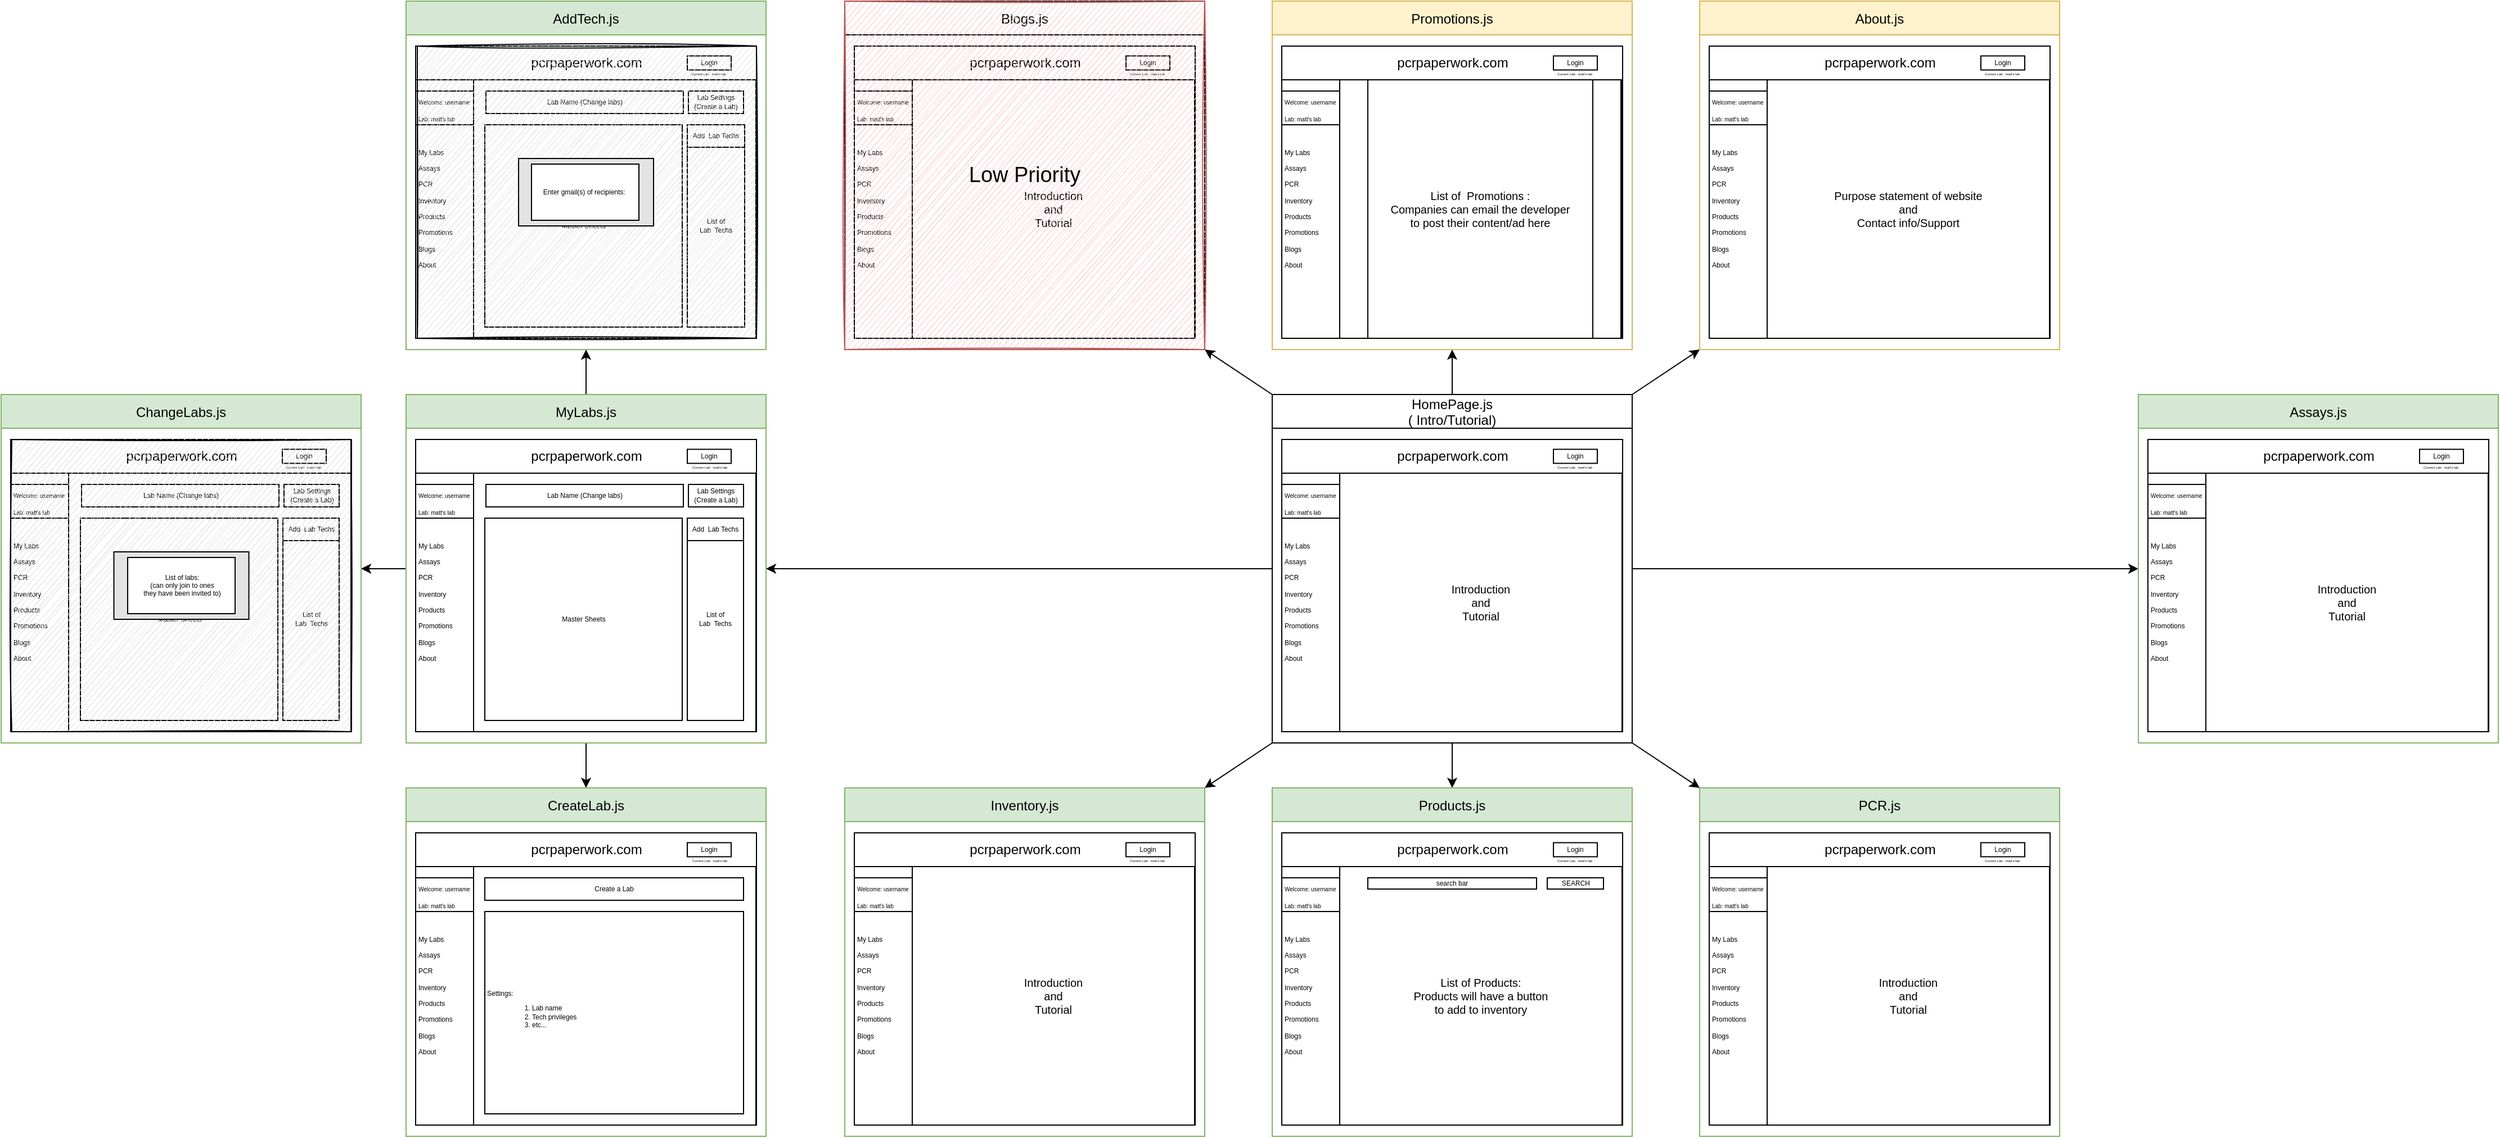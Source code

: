 <mxfile version="20.3.0" type="github">
  <diagram id="LaU50FEgYTBbN2ljfZ3S" name="Page-1">
    <mxGraphModel dx="4544" dy="1596" grid="1" gridSize="10" guides="1" tooltips="1" connect="1" arrows="1" fold="1" page="1" pageScale="1" pageWidth="850" pageHeight="1100" math="0" shadow="0">
      <root>
        <mxCell id="0" />
        <mxCell id="1" parent="0" />
        <mxCell id="JK3jXlClNwFspz71vpZK-48" style="edgeStyle=elbowEdgeStyle;rounded=0;orthogonalLoop=1;jettySize=auto;html=1;entryX=1;entryY=0.5;entryDx=0;entryDy=0;fontSize=6;" parent="1" source="TSWFRNveR_eCSNxllhdP-13" target="JK3jXlClNwFspz71vpZK-1" edge="1">
          <mxGeometry relative="1" as="geometry" />
        </mxCell>
        <mxCell id="cyD56U8mkS8DnS-TQXg8-62" style="edgeStyle=orthogonalEdgeStyle;rounded=0;orthogonalLoop=1;jettySize=auto;html=1;entryX=0;entryY=0.5;entryDx=0;entryDy=0;fontSize=3;" edge="1" parent="1" source="TSWFRNveR_eCSNxllhdP-13" target="cyD56U8mkS8DnS-TQXg8-53">
          <mxGeometry relative="1" as="geometry" />
        </mxCell>
        <mxCell id="cyD56U8mkS8DnS-TQXg8-124" style="edgeStyle=orthogonalEdgeStyle;rounded=0;orthogonalLoop=1;jettySize=auto;html=1;entryX=0.5;entryY=1;entryDx=0;entryDy=0;fontSize=3;" edge="1" parent="1" source="TSWFRNveR_eCSNxllhdP-13" target="cyD56U8mkS8DnS-TQXg8-63">
          <mxGeometry relative="1" as="geometry" />
        </mxCell>
        <mxCell id="cyD56U8mkS8DnS-TQXg8-142" style="edgeStyle=orthogonalEdgeStyle;rounded=0;orthogonalLoop=1;jettySize=auto;html=1;entryX=0.5;entryY=0;entryDx=0;entryDy=0;fontSize=10;" edge="1" parent="1" source="TSWFRNveR_eCSNxllhdP-13" target="cyD56U8mkS8DnS-TQXg8-109">
          <mxGeometry relative="1" as="geometry" />
        </mxCell>
        <mxCell id="TSWFRNveR_eCSNxllhdP-13" value="HomePage.js&#xa;( Intro/Tutorial)" style="swimlane;startSize=30;fontStyle=0;" parent="1" vertex="1">
          <mxGeometry x="-540" y="360" width="320" height="310" as="geometry">
            <mxRectangle x="-495" y="10" width="140" height="30" as="alternateBounds" />
          </mxGeometry>
        </mxCell>
        <mxCell id="TSWFRNveR_eCSNxllhdP-18" value="pcrpaperwork.com" style="rounded=0;whiteSpace=wrap;html=1;align=center;" parent="TSWFRNveR_eCSNxllhdP-13" vertex="1">
          <mxGeometry x="8.5" y="40" width="303" height="30" as="geometry" />
        </mxCell>
        <mxCell id="TSWFRNveR_eCSNxllhdP-20" value="" style="rounded=0;whiteSpace=wrap;html=1;" parent="TSWFRNveR_eCSNxllhdP-13" vertex="1">
          <mxGeometry x="8.5" y="70" width="303" height="230" as="geometry" />
        </mxCell>
        <mxCell id="TSWFRNveR_eCSNxllhdP-36" value="Login" style="rounded=0;whiteSpace=wrap;html=1;fontSize=6;" parent="TSWFRNveR_eCSNxllhdP-13" vertex="1">
          <mxGeometry x="250" y="48.75" width="39" height="12.5" as="geometry" />
        </mxCell>
        <mxCell id="TSWFRNveR_eCSNxllhdP-40" value="" style="shape=image;html=1;verticalAlign=top;verticalLabelPosition=bottom;labelBackgroundColor=#ffffff;imageAspect=0;aspect=fixed;image=https://cdn4.iconfinder.com/data/icons/essential-app-2/16/burger-menu-more-panel-128.png;fontSize=6;" parent="TSWFRNveR_eCSNxllhdP-13" vertex="1">
          <mxGeometry x="30" y="46" width="18" height="18" as="geometry" />
        </mxCell>
        <mxCell id="TSWFRNveR_eCSNxllhdP-41" value="My Labs&lt;br&gt;&lt;br&gt;Assays&lt;br&gt;&lt;br&gt;PCR&lt;br&gt;&lt;br&gt;Inventory&lt;br&gt;&lt;br&gt;Products&lt;br&gt;&lt;br&gt;Promotions&lt;br&gt;&lt;br&gt;Blogs&lt;br&gt;&lt;br&gt;About" style="rounded=0;whiteSpace=wrap;html=1;fontSize=6;align=left;" parent="TSWFRNveR_eCSNxllhdP-13" vertex="1">
          <mxGeometry x="8.5" y="70" width="51.5" height="230" as="geometry" />
        </mxCell>
        <mxCell id="TSWFRNveR_eCSNxllhdP-35" value="&lt;font size=&quot;1&quot;&gt;Introduction&lt;br&gt;and&lt;br&gt;Tutorial&lt;br&gt;&lt;/font&gt;" style="rounded=0;whiteSpace=wrap;html=1;fontSize=5;" parent="TSWFRNveR_eCSNxllhdP-13" vertex="1">
          <mxGeometry x="60" y="70" width="251" height="230" as="geometry" />
        </mxCell>
        <mxCell id="JK3jXlClNwFspz71vpZK-9" value="&lt;span style=&quot;font-size: 5px;&quot;&gt;Welcome: username&lt;/span&gt;&lt;br style=&quot;font-size: 5px;&quot;&gt;&lt;span style=&quot;font-size: 5px;&quot;&gt;Lab: matt&#39;s lab&lt;/span&gt;" style="rounded=0;whiteSpace=wrap;html=1;align=left;" parent="TSWFRNveR_eCSNxllhdP-13" vertex="1">
          <mxGeometry x="8.5" y="80" width="51.5" height="30" as="geometry" />
        </mxCell>
        <mxCell id="cyD56U8mkS8DnS-TQXg8-34" value="&lt;font style=&quot;font-size: 3px;&quot;&gt;&lt;font style=&quot;font-size: 3px;&quot;&gt;Current Lab:&lt;/font&gt;&amp;nbsp; matt&#39;s lab&lt;/font&gt;" style="rounded=0;whiteSpace=wrap;html=1;shadow=0;glass=0;sketch=0;fontSize=6;" vertex="1" parent="TSWFRNveR_eCSNxllhdP-13">
          <mxGeometry x="249" y="64" width="40" as="geometry" />
        </mxCell>
        <mxCell id="JK3jXlClNwFspz71vpZK-50" style="edgeStyle=elbowEdgeStyle;rounded=0;orthogonalLoop=1;jettySize=auto;html=1;entryX=0.5;entryY=0;entryDx=0;entryDy=0;fontSize=6;" parent="1" source="JK3jXlClNwFspz71vpZK-1" target="JK3jXlClNwFspz71vpZK-15" edge="1">
          <mxGeometry relative="1" as="geometry" />
        </mxCell>
        <mxCell id="cyD56U8mkS8DnS-TQXg8-13" style="edgeStyle=orthogonalEdgeStyle;rounded=0;orthogonalLoop=1;jettySize=auto;html=1;entryX=0.5;entryY=1;entryDx=0;entryDy=0;" edge="1" parent="1" source="JK3jXlClNwFspz71vpZK-1" target="cyD56U8mkS8DnS-TQXg8-1">
          <mxGeometry relative="1" as="geometry" />
        </mxCell>
        <mxCell id="cyD56U8mkS8DnS-TQXg8-135" style="edgeStyle=orthogonalEdgeStyle;rounded=0;orthogonalLoop=1;jettySize=auto;html=1;entryX=1;entryY=0.5;entryDx=0;entryDy=0;fontSize=3;" edge="1" parent="1" source="JK3jXlClNwFspz71vpZK-1" target="JK3jXlClNwFspz71vpZK-27">
          <mxGeometry relative="1" as="geometry" />
        </mxCell>
        <mxCell id="JK3jXlClNwFspz71vpZK-1" value="MyLabs.js" style="swimlane;startSize=30;fontStyle=0;fillColor=#d5e8d4;strokeColor=#82b366;" parent="1" vertex="1">
          <mxGeometry x="-1310" y="360" width="320" height="310" as="geometry">
            <mxRectangle x="-495" y="80" width="140" height="30" as="alternateBounds" />
          </mxGeometry>
        </mxCell>
        <mxCell id="JK3jXlClNwFspz71vpZK-2" value="pcrpaperwork.com" style="rounded=0;whiteSpace=wrap;html=1;align=center;" parent="JK3jXlClNwFspz71vpZK-1" vertex="1">
          <mxGeometry x="8.5" y="40" width="303" height="30" as="geometry" />
        </mxCell>
        <mxCell id="JK3jXlClNwFspz71vpZK-3" value="" style="rounded=0;whiteSpace=wrap;html=1;" parent="JK3jXlClNwFspz71vpZK-1" vertex="1">
          <mxGeometry x="8.5" y="70" width="303" height="230" as="geometry" />
        </mxCell>
        <mxCell id="JK3jXlClNwFspz71vpZK-4" value="Login" style="rounded=0;whiteSpace=wrap;html=1;fontSize=6;" parent="JK3jXlClNwFspz71vpZK-1" vertex="1">
          <mxGeometry x="250" y="48.75" width="39" height="12.5" as="geometry" />
        </mxCell>
        <mxCell id="JK3jXlClNwFspz71vpZK-5" value="" style="shape=image;html=1;verticalAlign=top;verticalLabelPosition=bottom;labelBackgroundColor=#ffffff;imageAspect=0;aspect=fixed;image=https://cdn4.iconfinder.com/data/icons/essential-app-2/16/burger-menu-more-panel-128.png;fontSize=6;" parent="JK3jXlClNwFspz71vpZK-1" vertex="1">
          <mxGeometry x="30" y="46" width="18" height="18" as="geometry" />
        </mxCell>
        <mxCell id="JK3jXlClNwFspz71vpZK-6" value="My Labs&lt;br&gt;&lt;br&gt;Assays&lt;br&gt;&lt;br&gt;PCR&lt;br&gt;&lt;br&gt;Inventory&lt;br&gt;&lt;br&gt;Products&lt;br&gt;&lt;br&gt;Promotions&lt;br&gt;&lt;br&gt;Blogs&lt;br&gt;&lt;br&gt;About" style="rounded=0;whiteSpace=wrap;html=1;fontSize=6;align=left;" parent="JK3jXlClNwFspz71vpZK-1" vertex="1">
          <mxGeometry x="8.5" y="70" width="51.5" height="230" as="geometry" />
        </mxCell>
        <mxCell id="JK3jXlClNwFspz71vpZK-7" value="" style="rounded=0;whiteSpace=wrap;html=1;fontSize=5;" parent="JK3jXlClNwFspz71vpZK-1" vertex="1">
          <mxGeometry x="60" y="70" width="251" height="230" as="geometry" />
        </mxCell>
        <mxCell id="JK3jXlClNwFspz71vpZK-8" value="&lt;font style=&quot;font-size: 5px;&quot;&gt;Welcome: username&lt;br&gt;Lab: matt&#39;s lab&lt;/font&gt;" style="rounded=0;whiteSpace=wrap;html=1;align=left;" parent="JK3jXlClNwFspz71vpZK-1" vertex="1">
          <mxGeometry x="8.5" y="80" width="51.5" height="30" as="geometry" />
        </mxCell>
        <mxCell id="JK3jXlClNwFspz71vpZK-10" value="Lab Name (Change labs)" style="rounded=0;whiteSpace=wrap;html=1;fontSize=6;" parent="JK3jXlClNwFspz71vpZK-1" vertex="1">
          <mxGeometry x="71" y="80" width="175.5" height="20" as="geometry" />
        </mxCell>
        <mxCell id="JK3jXlClNwFspz71vpZK-11" value="Master Sheets&lt;br&gt;" style="rounded=0;whiteSpace=wrap;html=1;fontSize=6;" parent="JK3jXlClNwFspz71vpZK-1" vertex="1">
          <mxGeometry x="70" y="110" width="175.5" height="180" as="geometry" />
        </mxCell>
        <mxCell id="JK3jXlClNwFspz71vpZK-12" value="List of &lt;br&gt;Lab&amp;nbsp; Techs" style="rounded=0;whiteSpace=wrap;html=1;fontSize=6;" parent="JK3jXlClNwFspz71vpZK-1" vertex="1">
          <mxGeometry x="250" y="110" width="50" height="180" as="geometry" />
        </mxCell>
        <mxCell id="JK3jXlClNwFspz71vpZK-13" value="Lab Settings&lt;br&gt;(Create a Lab)" style="rounded=0;whiteSpace=wrap;html=1;fontSize=6;" parent="JK3jXlClNwFspz71vpZK-1" vertex="1">
          <mxGeometry x="251" y="80" width="49" height="20" as="geometry" />
        </mxCell>
        <mxCell id="cyD56U8mkS8DnS-TQXg8-14" value="&lt;font style=&quot;font-size: 6px;&quot;&gt;Add&amp;nbsp; Lab Techs&lt;/font&gt;" style="rounded=0;whiteSpace=wrap;html=1;fontSize=5;" vertex="1" parent="JK3jXlClNwFspz71vpZK-1">
          <mxGeometry x="250" y="110" width="50" height="20" as="geometry" />
        </mxCell>
        <mxCell id="cyD56U8mkS8DnS-TQXg8-36" value="&lt;font style=&quot;font-size: 3px;&quot;&gt;&lt;font style=&quot;font-size: 3px;&quot;&gt;Current Lab:&lt;/font&gt;&amp;nbsp; matt&#39;s lab&lt;/font&gt;" style="rounded=0;whiteSpace=wrap;html=1;shadow=0;glass=0;sketch=0;fontSize=6;" vertex="1" parent="JK3jXlClNwFspz71vpZK-1">
          <mxGeometry x="249.5" y="64" width="40" as="geometry" />
        </mxCell>
        <mxCell id="JK3jXlClNwFspz71vpZK-15" value="CreateLab.js" style="swimlane;startSize=30;fontStyle=0;fillColor=#d5e8d4;strokeColor=#82b366;" parent="1" vertex="1">
          <mxGeometry x="-1310" y="710" width="320" height="310" as="geometry">
            <mxRectangle x="-495" y="80" width="140" height="30" as="alternateBounds" />
          </mxGeometry>
        </mxCell>
        <mxCell id="JK3jXlClNwFspz71vpZK-16" value="pcrpaperwork.com" style="rounded=0;whiteSpace=wrap;html=1;align=center;" parent="JK3jXlClNwFspz71vpZK-15" vertex="1">
          <mxGeometry x="8.5" y="40" width="303" height="30" as="geometry" />
        </mxCell>
        <mxCell id="JK3jXlClNwFspz71vpZK-17" value="" style="rounded=0;whiteSpace=wrap;html=1;" parent="JK3jXlClNwFspz71vpZK-15" vertex="1">
          <mxGeometry x="8.5" y="70" width="303" height="230" as="geometry" />
        </mxCell>
        <mxCell id="JK3jXlClNwFspz71vpZK-18" value="Login" style="rounded=0;whiteSpace=wrap;html=1;fontSize=6;" parent="JK3jXlClNwFspz71vpZK-15" vertex="1">
          <mxGeometry x="250" y="48.75" width="39" height="12.5" as="geometry" />
        </mxCell>
        <mxCell id="JK3jXlClNwFspz71vpZK-19" value="" style="shape=image;html=1;verticalAlign=top;verticalLabelPosition=bottom;labelBackgroundColor=#ffffff;imageAspect=0;aspect=fixed;image=https://cdn4.iconfinder.com/data/icons/essential-app-2/16/burger-menu-more-panel-128.png;fontSize=6;" parent="JK3jXlClNwFspz71vpZK-15" vertex="1">
          <mxGeometry x="30" y="46" width="18" height="18" as="geometry" />
        </mxCell>
        <mxCell id="JK3jXlClNwFspz71vpZK-20" value="My Labs&lt;br&gt;&lt;br&gt;Assays&lt;br&gt;&lt;br&gt;PCR&lt;br&gt;&lt;br&gt;Inventory&lt;br&gt;&lt;br&gt;Products&lt;br&gt;&lt;br&gt;Promotions&lt;br&gt;&lt;br&gt;Blogs&lt;br&gt;&lt;br&gt;About" style="rounded=0;whiteSpace=wrap;html=1;fontSize=6;align=left;" parent="JK3jXlClNwFspz71vpZK-15" vertex="1">
          <mxGeometry x="8.5" y="70" width="51.5" height="230" as="geometry" />
        </mxCell>
        <mxCell id="JK3jXlClNwFspz71vpZK-21" value="" style="rounded=0;whiteSpace=wrap;html=1;fontSize=5;" parent="JK3jXlClNwFspz71vpZK-15" vertex="1">
          <mxGeometry x="60" y="70" width="251" height="230" as="geometry" />
        </mxCell>
        <mxCell id="JK3jXlClNwFspz71vpZK-22" value="&lt;span style=&quot;font-size: 5px;&quot;&gt;Welcome: username&lt;/span&gt;&lt;br style=&quot;font-size: 5px;&quot;&gt;&lt;span style=&quot;font-size: 5px;&quot;&gt;Lab: matt&#39;s lab&lt;/span&gt;" style="rounded=0;whiteSpace=wrap;html=1;align=left;" parent="JK3jXlClNwFspz71vpZK-15" vertex="1">
          <mxGeometry x="8.5" y="80" width="51.5" height="30" as="geometry" />
        </mxCell>
        <mxCell id="JK3jXlClNwFspz71vpZK-23" value="Create a Lab" style="rounded=0;whiteSpace=wrap;html=1;fontSize=6;" parent="JK3jXlClNwFspz71vpZK-15" vertex="1">
          <mxGeometry x="70" y="80" width="230" height="20" as="geometry" />
        </mxCell>
        <mxCell id="JK3jXlClNwFspz71vpZK-24" value="Settings:&lt;br&gt;&lt;ol&gt;&lt;li&gt;Lab name&lt;/li&gt;&lt;li&gt;Tech privileges&lt;/li&gt;&lt;li&gt;etc...&lt;/li&gt;&lt;/ol&gt;" style="rounded=0;whiteSpace=wrap;html=1;fontSize=6;align=left;" parent="JK3jXlClNwFspz71vpZK-15" vertex="1">
          <mxGeometry x="70" y="110" width="230" height="180" as="geometry" />
        </mxCell>
        <mxCell id="cyD56U8mkS8DnS-TQXg8-32" value="&lt;font style=&quot;font-size: 3px;&quot;&gt;&lt;font style=&quot;font-size: 3px;&quot;&gt;Current Lab:&lt;/font&gt;&amp;nbsp; matt&#39;s lab&lt;/font&gt;" style="rounded=0;whiteSpace=wrap;html=1;shadow=0;glass=0;sketch=0;fontSize=6;" vertex="1" parent="JK3jXlClNwFspz71vpZK-15">
          <mxGeometry x="250" y="64" width="40" as="geometry" />
        </mxCell>
        <mxCell id="JK3jXlClNwFspz71vpZK-27" value="ChangeLabs.js" style="swimlane;startSize=30;fontStyle=0;fillColor=#d5e8d4;strokeColor=#82b366;" parent="1" vertex="1">
          <mxGeometry x="-1670" y="360" width="320" height="310" as="geometry">
            <mxRectangle x="-495" y="80" width="140" height="30" as="alternateBounds" />
          </mxGeometry>
        </mxCell>
        <mxCell id="JK3jXlClNwFspz71vpZK-28" value="pcrpaperwork.com" style="rounded=0;whiteSpace=wrap;html=1;align=center;" parent="JK3jXlClNwFspz71vpZK-27" vertex="1">
          <mxGeometry x="8.5" y="40" width="303" height="30" as="geometry" />
        </mxCell>
        <mxCell id="JK3jXlClNwFspz71vpZK-29" value="" style="rounded=0;whiteSpace=wrap;html=1;" parent="JK3jXlClNwFspz71vpZK-27" vertex="1">
          <mxGeometry x="8.5" y="70" width="303" height="230" as="geometry" />
        </mxCell>
        <mxCell id="JK3jXlClNwFspz71vpZK-30" value="Login" style="rounded=0;whiteSpace=wrap;html=1;fontSize=6;" parent="JK3jXlClNwFspz71vpZK-27" vertex="1">
          <mxGeometry x="250" y="48.75" width="39" height="12.5" as="geometry" />
        </mxCell>
        <mxCell id="JK3jXlClNwFspz71vpZK-31" value="" style="shape=image;html=1;verticalAlign=top;verticalLabelPosition=bottom;labelBackgroundColor=#ffffff;imageAspect=0;aspect=fixed;image=https://cdn4.iconfinder.com/data/icons/essential-app-2/16/burger-menu-more-panel-128.png;fontSize=6;" parent="JK3jXlClNwFspz71vpZK-27" vertex="1">
          <mxGeometry x="30" y="46" width="18" height="18" as="geometry" />
        </mxCell>
        <mxCell id="JK3jXlClNwFspz71vpZK-32" value="My Labs&lt;br&gt;&lt;br&gt;Assays&lt;br&gt;&lt;br&gt;PCR&lt;br&gt;&lt;br&gt;Inventory&lt;br&gt;&lt;br&gt;Products&lt;br&gt;&lt;br&gt;Promotions&lt;br&gt;&lt;br&gt;Blogs&lt;br&gt;&lt;br&gt;About" style="rounded=0;whiteSpace=wrap;html=1;fontSize=6;align=left;" parent="JK3jXlClNwFspz71vpZK-27" vertex="1">
          <mxGeometry x="8.5" y="70" width="51.5" height="230" as="geometry" />
        </mxCell>
        <mxCell id="JK3jXlClNwFspz71vpZK-33" value="" style="rounded=0;whiteSpace=wrap;html=1;fontSize=5;" parent="JK3jXlClNwFspz71vpZK-27" vertex="1">
          <mxGeometry x="60" y="70" width="251" height="230" as="geometry" />
        </mxCell>
        <mxCell id="JK3jXlClNwFspz71vpZK-34" value="&lt;span style=&quot;font-size: 5px;&quot;&gt;Welcome: username&lt;/span&gt;&lt;br style=&quot;font-size: 5px;&quot;&gt;&lt;span style=&quot;font-size: 5px;&quot;&gt;Lab: matt&#39;s lab&lt;/span&gt;" style="rounded=0;whiteSpace=wrap;html=1;align=left;" parent="JK3jXlClNwFspz71vpZK-27" vertex="1">
          <mxGeometry x="8.5" y="80" width="51.5" height="30" as="geometry" />
        </mxCell>
        <mxCell id="cyD56U8mkS8DnS-TQXg8-35" value="&lt;font style=&quot;font-size: 3px;&quot;&gt;&lt;font style=&quot;font-size: 3px;&quot;&gt;Current Lab:&lt;/font&gt;&amp;nbsp; matt&#39;s lab&lt;/font&gt;" style="rounded=0;whiteSpace=wrap;html=1;shadow=0;glass=0;sketch=0;fontSize=6;" vertex="1" parent="JK3jXlClNwFspz71vpZK-27">
          <mxGeometry x="249" y="64" width="40" as="geometry" />
        </mxCell>
        <mxCell id="cyD56U8mkS8DnS-TQXg8-48" value="Lab Name (Change labs)" style="rounded=0;whiteSpace=wrap;html=1;fontSize=6;" vertex="1" parent="JK3jXlClNwFspz71vpZK-27">
          <mxGeometry x="71.5" y="80" width="175.5" height="20" as="geometry" />
        </mxCell>
        <mxCell id="cyD56U8mkS8DnS-TQXg8-49" value="Master Sheets&lt;br&gt;" style="rounded=0;whiteSpace=wrap;html=1;fontSize=6;" vertex="1" parent="JK3jXlClNwFspz71vpZK-27">
          <mxGeometry x="70.5" y="110" width="175.5" height="180" as="geometry" />
        </mxCell>
        <mxCell id="cyD56U8mkS8DnS-TQXg8-50" value="List of &lt;br&gt;Lab&amp;nbsp; Techs" style="rounded=0;whiteSpace=wrap;html=1;fontSize=6;" vertex="1" parent="JK3jXlClNwFspz71vpZK-27">
          <mxGeometry x="250.5" y="110" width="50" height="180" as="geometry" />
        </mxCell>
        <mxCell id="cyD56U8mkS8DnS-TQXg8-51" value="Lab Settings&lt;br&gt;(Create a Lab)" style="rounded=0;whiteSpace=wrap;html=1;fontSize=6;" vertex="1" parent="JK3jXlClNwFspz71vpZK-27">
          <mxGeometry x="251.5" y="80" width="49" height="20" as="geometry" />
        </mxCell>
        <mxCell id="cyD56U8mkS8DnS-TQXg8-52" value="&lt;font style=&quot;font-size: 6px;&quot;&gt;Add&amp;nbsp; Lab Techs&lt;/font&gt;" style="rounded=0;whiteSpace=wrap;html=1;fontSize=5;" vertex="1" parent="JK3jXlClNwFspz71vpZK-27">
          <mxGeometry x="250.5" y="110" width="50" height="20" as="geometry" />
        </mxCell>
        <mxCell id="cyD56U8mkS8DnS-TQXg8-38" value="" style="rounded=0;whiteSpace=wrap;html=1;fontSize=6;fillColor=#E3E3E3;glass=0;sketch=1;shadow=0;" vertex="1" parent="JK3jXlClNwFspz71vpZK-27">
          <mxGeometry x="9.5" y="40" width="301.5" height="260" as="geometry" />
        </mxCell>
        <mxCell id="cyD56U8mkS8DnS-TQXg8-39" value="" style="rounded=0;whiteSpace=wrap;html=1;shadow=0;glass=0;sketch=0;fontSize=6;fillColor=#E3E3E3;" vertex="1" parent="JK3jXlClNwFspz71vpZK-27">
          <mxGeometry x="100.25" y="140" width="120" height="60" as="geometry" />
        </mxCell>
        <mxCell id="cyD56U8mkS8DnS-TQXg8-40" value="List of labs:&lt;br&gt;(can only join to ones&lt;br&gt;they have been invited to)" style="rounded=0;whiteSpace=wrap;html=1;shadow=0;glass=0;sketch=0;fontSize=6;" vertex="1" parent="JK3jXlClNwFspz71vpZK-27">
          <mxGeometry x="112.5" y="145" width="95.5" height="50" as="geometry" />
        </mxCell>
        <mxCell id="cyD56U8mkS8DnS-TQXg8-1" value="AddTech.js" style="swimlane;startSize=30;fontStyle=0;fillColor=#d5e8d4;strokeColor=#82b366;" vertex="1" parent="1">
          <mxGeometry x="-1310" y="10" width="320" height="310" as="geometry">
            <mxRectangle x="-495" y="80" width="140" height="30" as="alternateBounds" />
          </mxGeometry>
        </mxCell>
        <mxCell id="cyD56U8mkS8DnS-TQXg8-2" value="pcrpaperwork.com" style="rounded=0;whiteSpace=wrap;html=1;align=center;" vertex="1" parent="cyD56U8mkS8DnS-TQXg8-1">
          <mxGeometry x="8.5" y="40" width="303" height="30" as="geometry" />
        </mxCell>
        <mxCell id="cyD56U8mkS8DnS-TQXg8-3" value="" style="rounded=0;whiteSpace=wrap;html=1;" vertex="1" parent="cyD56U8mkS8DnS-TQXg8-1">
          <mxGeometry x="8.5" y="70" width="303" height="230" as="geometry" />
        </mxCell>
        <mxCell id="cyD56U8mkS8DnS-TQXg8-4" value="Login" style="rounded=0;whiteSpace=wrap;html=1;fontSize=6;" vertex="1" parent="cyD56U8mkS8DnS-TQXg8-1">
          <mxGeometry x="250" y="48.75" width="39" height="12.5" as="geometry" />
        </mxCell>
        <mxCell id="cyD56U8mkS8DnS-TQXg8-5" value="" style="shape=image;html=1;verticalAlign=top;verticalLabelPosition=bottom;labelBackgroundColor=#ffffff;imageAspect=0;aspect=fixed;image=https://cdn4.iconfinder.com/data/icons/essential-app-2/16/burger-menu-more-panel-128.png;fontSize=6;" vertex="1" parent="cyD56U8mkS8DnS-TQXg8-1">
          <mxGeometry x="30" y="46" width="18" height="18" as="geometry" />
        </mxCell>
        <mxCell id="cyD56U8mkS8DnS-TQXg8-6" value="My Labs&lt;br&gt;&lt;br&gt;Assays&lt;br&gt;&lt;br&gt;PCR&lt;br&gt;&lt;br&gt;Inventory&lt;br&gt;&lt;br&gt;Products&lt;br&gt;&lt;br&gt;Promotions&lt;br&gt;&lt;br&gt;Blogs&lt;br&gt;&lt;br&gt;About" style="rounded=0;whiteSpace=wrap;html=1;fontSize=6;align=left;" vertex="1" parent="cyD56U8mkS8DnS-TQXg8-1">
          <mxGeometry x="8.5" y="70" width="51.5" height="230" as="geometry" />
        </mxCell>
        <mxCell id="cyD56U8mkS8DnS-TQXg8-7" value="" style="rounded=0;whiteSpace=wrap;html=1;fontSize=5;" vertex="1" parent="cyD56U8mkS8DnS-TQXg8-1">
          <mxGeometry x="60" y="70" width="251" height="230" as="geometry" />
        </mxCell>
        <mxCell id="cyD56U8mkS8DnS-TQXg8-8" value="&lt;span style=&quot;font-size: 5px;&quot;&gt;Welcome: username&lt;/span&gt;&lt;br style=&quot;font-size: 5px;&quot;&gt;&lt;span style=&quot;font-size: 5px;&quot;&gt;Lab: matt&#39;s lab&lt;/span&gt;" style="rounded=0;whiteSpace=wrap;html=1;align=left;" vertex="1" parent="cyD56U8mkS8DnS-TQXg8-1">
          <mxGeometry x="8.5" y="80" width="51.5" height="30" as="geometry" />
        </mxCell>
        <mxCell id="cyD56U8mkS8DnS-TQXg8-9" value="Lab Name (Change labs)" style="rounded=0;whiteSpace=wrap;html=1;fontSize=6;" vertex="1" parent="cyD56U8mkS8DnS-TQXg8-1">
          <mxGeometry x="71" y="80" width="175.5" height="20" as="geometry" />
        </mxCell>
        <mxCell id="cyD56U8mkS8DnS-TQXg8-10" value="Master Sheets&lt;br&gt;" style="rounded=0;whiteSpace=wrap;html=1;fontSize=6;" vertex="1" parent="cyD56U8mkS8DnS-TQXg8-1">
          <mxGeometry x="70" y="110" width="175.5" height="180" as="geometry" />
        </mxCell>
        <mxCell id="cyD56U8mkS8DnS-TQXg8-11" value="List of &lt;br&gt;Lab&amp;nbsp; Techs" style="rounded=0;whiteSpace=wrap;html=1;fontSize=6;" vertex="1" parent="cyD56U8mkS8DnS-TQXg8-1">
          <mxGeometry x="250" y="110" width="51" height="180" as="geometry" />
        </mxCell>
        <mxCell id="cyD56U8mkS8DnS-TQXg8-12" value="Lab Settings&lt;br&gt;(Create a Lab)" style="rounded=0;whiteSpace=wrap;html=1;fontSize=6;" vertex="1" parent="cyD56U8mkS8DnS-TQXg8-1">
          <mxGeometry x="251" y="80" width="49" height="20" as="geometry" />
        </mxCell>
        <mxCell id="cyD56U8mkS8DnS-TQXg8-28" value="&lt;font style=&quot;font-size: 6px;&quot;&gt;Add&amp;nbsp; Lab Techs&lt;/font&gt;" style="rounded=0;whiteSpace=wrap;html=1;fontSize=5;" vertex="1" parent="cyD56U8mkS8DnS-TQXg8-1">
          <mxGeometry x="250" y="110" width="51" height="20" as="geometry" />
        </mxCell>
        <mxCell id="cyD56U8mkS8DnS-TQXg8-37" value="&lt;font style=&quot;font-size: 3px;&quot;&gt;&lt;font style=&quot;font-size: 3px;&quot;&gt;Current Lab:&lt;/font&gt;&amp;nbsp; matt&#39;s lab&lt;/font&gt;" style="rounded=0;whiteSpace=wrap;html=1;shadow=0;glass=0;sketch=0;fontSize=6;" vertex="1" parent="cyD56U8mkS8DnS-TQXg8-1">
          <mxGeometry x="249" y="64" width="40" as="geometry" />
        </mxCell>
        <mxCell id="cyD56U8mkS8DnS-TQXg8-29" value="" style="rounded=0;whiteSpace=wrap;html=1;fontSize=6;fillColor=#E3E3E3;glass=0;sketch=1;shadow=0;" vertex="1" parent="cyD56U8mkS8DnS-TQXg8-1">
          <mxGeometry x="10" y="40" width="301.5" height="260" as="geometry" />
        </mxCell>
        <mxCell id="cyD56U8mkS8DnS-TQXg8-30" value="" style="rounded=0;whiteSpace=wrap;html=1;shadow=0;glass=0;sketch=0;fontSize=6;fillColor=#E3E3E3;" vertex="1" parent="cyD56U8mkS8DnS-TQXg8-1">
          <mxGeometry x="100" y="140" width="120" height="60" as="geometry" />
        </mxCell>
        <mxCell id="cyD56U8mkS8DnS-TQXg8-31" value="Enter gmail(s) of recipients:&amp;nbsp;&amp;nbsp;" style="rounded=0;whiteSpace=wrap;html=1;shadow=0;glass=0;sketch=0;fontSize=6;" vertex="1" parent="cyD56U8mkS8DnS-TQXg8-1">
          <mxGeometry x="111.5" y="145" width="95.5" height="50" as="geometry" />
        </mxCell>
        <mxCell id="cyD56U8mkS8DnS-TQXg8-53" value="Assays.js" style="swimlane;startSize=30;fontStyle=0;fillColor=#d5e8d4;strokeColor=#82b366;" vertex="1" parent="1">
          <mxGeometry x="230" y="360" width="320" height="310" as="geometry">
            <mxRectangle x="-495" y="10" width="140" height="30" as="alternateBounds" />
          </mxGeometry>
        </mxCell>
        <mxCell id="cyD56U8mkS8DnS-TQXg8-54" value="pcrpaperwork.com" style="rounded=0;whiteSpace=wrap;html=1;align=center;" vertex="1" parent="cyD56U8mkS8DnS-TQXg8-53">
          <mxGeometry x="8.5" y="40" width="303" height="30" as="geometry" />
        </mxCell>
        <mxCell id="cyD56U8mkS8DnS-TQXg8-55" value="" style="rounded=0;whiteSpace=wrap;html=1;" vertex="1" parent="cyD56U8mkS8DnS-TQXg8-53">
          <mxGeometry x="8.5" y="70" width="303" height="230" as="geometry" />
        </mxCell>
        <mxCell id="cyD56U8mkS8DnS-TQXg8-56" value="Login" style="rounded=0;whiteSpace=wrap;html=1;fontSize=6;" vertex="1" parent="cyD56U8mkS8DnS-TQXg8-53">
          <mxGeometry x="250" y="48.75" width="39" height="12.5" as="geometry" />
        </mxCell>
        <mxCell id="cyD56U8mkS8DnS-TQXg8-57" value="" style="shape=image;html=1;verticalAlign=top;verticalLabelPosition=bottom;labelBackgroundColor=#ffffff;imageAspect=0;aspect=fixed;image=https://cdn4.iconfinder.com/data/icons/essential-app-2/16/burger-menu-more-panel-128.png;fontSize=6;" vertex="1" parent="cyD56U8mkS8DnS-TQXg8-53">
          <mxGeometry x="30" y="46" width="18" height="18" as="geometry" />
        </mxCell>
        <mxCell id="cyD56U8mkS8DnS-TQXg8-58" value="My Labs&lt;br&gt;&lt;br&gt;Assays&lt;br&gt;&lt;br&gt;PCR&lt;br&gt;&lt;br&gt;Inventory&lt;br&gt;&lt;br&gt;Products&lt;br&gt;&lt;br&gt;Promotions&lt;br&gt;&lt;br&gt;Blogs&lt;br&gt;&lt;br&gt;About" style="rounded=0;whiteSpace=wrap;html=1;fontSize=6;align=left;" vertex="1" parent="cyD56U8mkS8DnS-TQXg8-53">
          <mxGeometry x="8.5" y="70" width="51.5" height="230" as="geometry" />
        </mxCell>
        <mxCell id="cyD56U8mkS8DnS-TQXg8-59" value="&lt;font size=&quot;1&quot;&gt;Introduction&lt;br&gt;and&lt;br&gt;Tutorial&lt;br&gt;&lt;/font&gt;" style="rounded=0;whiteSpace=wrap;html=1;fontSize=5;" vertex="1" parent="cyD56U8mkS8DnS-TQXg8-53">
          <mxGeometry x="60" y="70" width="251" height="230" as="geometry" />
        </mxCell>
        <mxCell id="cyD56U8mkS8DnS-TQXg8-60" value="&lt;span style=&quot;font-size: 5px;&quot;&gt;Welcome: username&lt;/span&gt;&lt;br style=&quot;font-size: 5px;&quot;&gt;&lt;span style=&quot;font-size: 5px;&quot;&gt;Lab: matt&#39;s lab&lt;/span&gt;" style="rounded=0;whiteSpace=wrap;html=1;align=left;" vertex="1" parent="cyD56U8mkS8DnS-TQXg8-53">
          <mxGeometry x="8.5" y="80" width="51.5" height="30" as="geometry" />
        </mxCell>
        <mxCell id="cyD56U8mkS8DnS-TQXg8-61" value="&lt;font style=&quot;font-size: 3px;&quot;&gt;&lt;font style=&quot;font-size: 3px;&quot;&gt;Current Lab:&lt;/font&gt;&amp;nbsp; matt&#39;s lab&lt;/font&gt;" style="rounded=0;whiteSpace=wrap;html=1;shadow=0;glass=0;sketch=0;fontSize=6;" vertex="1" parent="cyD56U8mkS8DnS-TQXg8-53">
          <mxGeometry x="249" y="64" width="40" as="geometry" />
        </mxCell>
        <mxCell id="cyD56U8mkS8DnS-TQXg8-63" value="Promotions.js" style="swimlane;startSize=30;fontStyle=0;fillColor=#fff2cc;strokeColor=#d6b656;" vertex="1" parent="1">
          <mxGeometry x="-540" y="10" width="320" height="310" as="geometry">
            <mxRectangle x="-495" y="10" width="140" height="30" as="alternateBounds" />
          </mxGeometry>
        </mxCell>
        <mxCell id="cyD56U8mkS8DnS-TQXg8-64" value="pcrpaperwork.com" style="rounded=0;whiteSpace=wrap;html=1;align=center;" vertex="1" parent="cyD56U8mkS8DnS-TQXg8-63">
          <mxGeometry x="8.5" y="40" width="303" height="30" as="geometry" />
        </mxCell>
        <mxCell id="cyD56U8mkS8DnS-TQXg8-65" value="" style="rounded=0;whiteSpace=wrap;html=1;" vertex="1" parent="cyD56U8mkS8DnS-TQXg8-63">
          <mxGeometry x="8.5" y="70" width="303" height="230" as="geometry" />
        </mxCell>
        <mxCell id="cyD56U8mkS8DnS-TQXg8-66" value="Login" style="rounded=0;whiteSpace=wrap;html=1;fontSize=6;" vertex="1" parent="cyD56U8mkS8DnS-TQXg8-63">
          <mxGeometry x="250" y="48.75" width="39" height="12.5" as="geometry" />
        </mxCell>
        <mxCell id="cyD56U8mkS8DnS-TQXg8-67" value="" style="shape=image;html=1;verticalAlign=top;verticalLabelPosition=bottom;labelBackgroundColor=#ffffff;imageAspect=0;aspect=fixed;image=https://cdn4.iconfinder.com/data/icons/essential-app-2/16/burger-menu-more-panel-128.png;fontSize=6;" vertex="1" parent="cyD56U8mkS8DnS-TQXg8-63">
          <mxGeometry x="30" y="46" width="18" height="18" as="geometry" />
        </mxCell>
        <mxCell id="cyD56U8mkS8DnS-TQXg8-68" value="My Labs&lt;br&gt;&lt;br&gt;Assays&lt;br&gt;&lt;br&gt;PCR&lt;br&gt;&lt;br&gt;Inventory&lt;br&gt;&lt;br&gt;Products&lt;br&gt;&lt;br&gt;Promotions&lt;br&gt;&lt;br&gt;Blogs&lt;br&gt;&lt;br&gt;About" style="rounded=0;whiteSpace=wrap;html=1;fontSize=6;align=left;" vertex="1" parent="cyD56U8mkS8DnS-TQXg8-63">
          <mxGeometry x="8.5" y="70" width="51.5" height="230" as="geometry" />
        </mxCell>
        <mxCell id="cyD56U8mkS8DnS-TQXg8-69" value="&lt;font size=&quot;1&quot;&gt;&lt;br&gt;&lt;/font&gt;" style="rounded=0;whiteSpace=wrap;html=1;fontSize=5;" vertex="1" parent="cyD56U8mkS8DnS-TQXg8-63">
          <mxGeometry x="60" y="70" width="251" height="230" as="geometry" />
        </mxCell>
        <mxCell id="cyD56U8mkS8DnS-TQXg8-70" value="&lt;span style=&quot;font-size: 5px;&quot;&gt;Welcome: username&lt;/span&gt;&lt;br style=&quot;font-size: 5px;&quot;&gt;&lt;span style=&quot;font-size: 5px;&quot;&gt;Lab: matt&#39;s lab&lt;/span&gt;" style="rounded=0;whiteSpace=wrap;html=1;align=left;" vertex="1" parent="cyD56U8mkS8DnS-TQXg8-63">
          <mxGeometry x="8.5" y="80" width="51.5" height="30" as="geometry" />
        </mxCell>
        <mxCell id="cyD56U8mkS8DnS-TQXg8-71" value="&lt;font style=&quot;font-size: 3px;&quot;&gt;&lt;font style=&quot;font-size: 3px;&quot;&gt;Current Lab:&lt;/font&gt;&amp;nbsp; matt&#39;s lab&lt;/font&gt;" style="rounded=0;whiteSpace=wrap;html=1;shadow=0;glass=0;sketch=0;fontSize=6;" vertex="1" parent="cyD56U8mkS8DnS-TQXg8-63">
          <mxGeometry x="249" y="64" width="40" as="geometry" />
        </mxCell>
        <mxCell id="cyD56U8mkS8DnS-TQXg8-139" value="&lt;font style=&quot;font-size: 10px;&quot;&gt;List of&amp;nbsp; Promotions :&lt;br&gt;Companies can email the developer&lt;br&gt;to post their content/ad here&lt;/font&gt;" style="shape=process;whiteSpace=wrap;html=1;backgroundOutline=1;rounded=0;shadow=0;glass=0;sketch=0;fontSize=6;fillColor=#FFFFFF;" vertex="1" parent="cyD56U8mkS8DnS-TQXg8-63">
          <mxGeometry x="60" y="70" width="250" height="230" as="geometry" />
        </mxCell>
        <mxCell id="cyD56U8mkS8DnS-TQXg8-72" value="Blogs.js" style="swimlane;startSize=30;fontStyle=0;" vertex="1" parent="1">
          <mxGeometry x="-920" y="10" width="320" height="310" as="geometry">
            <mxRectangle x="-495" y="10" width="140" height="30" as="alternateBounds" />
          </mxGeometry>
        </mxCell>
        <mxCell id="cyD56U8mkS8DnS-TQXg8-73" value="pcrpaperwork.com" style="rounded=0;whiteSpace=wrap;html=1;align=center;" vertex="1" parent="cyD56U8mkS8DnS-TQXg8-72">
          <mxGeometry x="8.5" y="40" width="303" height="30" as="geometry" />
        </mxCell>
        <mxCell id="cyD56U8mkS8DnS-TQXg8-74" value="" style="rounded=0;whiteSpace=wrap;html=1;" vertex="1" parent="cyD56U8mkS8DnS-TQXg8-72">
          <mxGeometry x="8.5" y="70" width="303" height="230" as="geometry" />
        </mxCell>
        <mxCell id="cyD56U8mkS8DnS-TQXg8-75" value="Login" style="rounded=0;whiteSpace=wrap;html=1;fontSize=6;" vertex="1" parent="cyD56U8mkS8DnS-TQXg8-72">
          <mxGeometry x="250" y="48.75" width="39" height="12.5" as="geometry" />
        </mxCell>
        <mxCell id="cyD56U8mkS8DnS-TQXg8-76" value="" style="shape=image;html=1;verticalAlign=top;verticalLabelPosition=bottom;labelBackgroundColor=#ffffff;imageAspect=0;aspect=fixed;image=https://cdn4.iconfinder.com/data/icons/essential-app-2/16/burger-menu-more-panel-128.png;fontSize=6;" vertex="1" parent="cyD56U8mkS8DnS-TQXg8-72">
          <mxGeometry x="30" y="46" width="18" height="18" as="geometry" />
        </mxCell>
        <mxCell id="cyD56U8mkS8DnS-TQXg8-77" value="My Labs&lt;br&gt;&lt;br&gt;Assays&lt;br&gt;&lt;br&gt;PCR&lt;br&gt;&lt;br&gt;Inventory&lt;br&gt;&lt;br&gt;Products&lt;br&gt;&lt;br&gt;Promotions&lt;br&gt;&lt;br&gt;Blogs&lt;br&gt;&lt;br&gt;About" style="rounded=0;whiteSpace=wrap;html=1;fontSize=6;align=left;" vertex="1" parent="cyD56U8mkS8DnS-TQXg8-72">
          <mxGeometry x="8.5" y="70" width="51.5" height="230" as="geometry" />
        </mxCell>
        <mxCell id="cyD56U8mkS8DnS-TQXg8-78" value="&lt;font size=&quot;1&quot;&gt;Introduction&lt;br&gt;and&lt;br&gt;Tutorial&lt;br&gt;&lt;/font&gt;" style="rounded=0;whiteSpace=wrap;html=1;fontSize=5;" vertex="1" parent="cyD56U8mkS8DnS-TQXg8-72">
          <mxGeometry x="60" y="70" width="251" height="230" as="geometry" />
        </mxCell>
        <mxCell id="cyD56U8mkS8DnS-TQXg8-79" value="&lt;span style=&quot;font-size: 5px;&quot;&gt;Welcome: username&lt;/span&gt;&lt;br style=&quot;font-size: 5px;&quot;&gt;&lt;span style=&quot;font-size: 5px;&quot;&gt;Lab: matt&#39;s lab&lt;/span&gt;" style="rounded=0;whiteSpace=wrap;html=1;align=left;" vertex="1" parent="cyD56U8mkS8DnS-TQXg8-72">
          <mxGeometry x="8.5" y="80" width="51.5" height="30" as="geometry" />
        </mxCell>
        <mxCell id="cyD56U8mkS8DnS-TQXg8-80" value="&lt;font style=&quot;font-size: 3px;&quot;&gt;&lt;font style=&quot;font-size: 3px;&quot;&gt;Current Lab:&lt;/font&gt;&amp;nbsp; matt&#39;s lab&lt;/font&gt;" style="rounded=0;whiteSpace=wrap;html=1;shadow=0;glass=0;sketch=0;fontSize=6;" vertex="1" parent="cyD56U8mkS8DnS-TQXg8-72">
          <mxGeometry x="249" y="64" width="40" as="geometry" />
        </mxCell>
        <mxCell id="cyD56U8mkS8DnS-TQXg8-140" value="&lt;font style=&quot;font-size: 19px;&quot;&gt;Low Priority&lt;/font&gt;" style="rounded=0;whiteSpace=wrap;html=1;shadow=0;glass=0;sketch=1;fontSize=6;fillColor=#f8cecc;strokeColor=#b85450;" vertex="1" parent="cyD56U8mkS8DnS-TQXg8-72">
          <mxGeometry width="320" height="310" as="geometry" />
        </mxCell>
        <mxCell id="cyD56U8mkS8DnS-TQXg8-81" value="About.js" style="swimlane;startSize=30;fontStyle=0;fillColor=#fff2cc;strokeColor=#d6b656;" vertex="1" parent="1">
          <mxGeometry x="-160" y="10" width="320" height="310" as="geometry">
            <mxRectangle x="-495" y="10" width="140" height="30" as="alternateBounds" />
          </mxGeometry>
        </mxCell>
        <mxCell id="cyD56U8mkS8DnS-TQXg8-82" value="pcrpaperwork.com" style="rounded=0;whiteSpace=wrap;html=1;align=center;" vertex="1" parent="cyD56U8mkS8DnS-TQXg8-81">
          <mxGeometry x="8.5" y="40" width="303" height="30" as="geometry" />
        </mxCell>
        <mxCell id="cyD56U8mkS8DnS-TQXg8-83" value="" style="rounded=0;whiteSpace=wrap;html=1;" vertex="1" parent="cyD56U8mkS8DnS-TQXg8-81">
          <mxGeometry x="8.5" y="70" width="303" height="230" as="geometry" />
        </mxCell>
        <mxCell id="cyD56U8mkS8DnS-TQXg8-84" value="Login" style="rounded=0;whiteSpace=wrap;html=1;fontSize=6;" vertex="1" parent="cyD56U8mkS8DnS-TQXg8-81">
          <mxGeometry x="250" y="48.75" width="39" height="12.5" as="geometry" />
        </mxCell>
        <mxCell id="cyD56U8mkS8DnS-TQXg8-85" value="" style="shape=image;html=1;verticalAlign=top;verticalLabelPosition=bottom;labelBackgroundColor=#ffffff;imageAspect=0;aspect=fixed;image=https://cdn4.iconfinder.com/data/icons/essential-app-2/16/burger-menu-more-panel-128.png;fontSize=6;" vertex="1" parent="cyD56U8mkS8DnS-TQXg8-81">
          <mxGeometry x="30" y="46" width="18" height="18" as="geometry" />
        </mxCell>
        <mxCell id="cyD56U8mkS8DnS-TQXg8-86" value="My Labs&lt;br&gt;&lt;br&gt;Assays&lt;br&gt;&lt;br&gt;PCR&lt;br&gt;&lt;br&gt;Inventory&lt;br&gt;&lt;br&gt;Products&lt;br&gt;&lt;br&gt;Promotions&lt;br&gt;&lt;br&gt;Blogs&lt;br&gt;&lt;br&gt;About" style="rounded=0;whiteSpace=wrap;html=1;fontSize=6;align=left;" vertex="1" parent="cyD56U8mkS8DnS-TQXg8-81">
          <mxGeometry x="8.5" y="70" width="51.5" height="230" as="geometry" />
        </mxCell>
        <mxCell id="cyD56U8mkS8DnS-TQXg8-87" value="&lt;font size=&quot;1&quot;&gt;Purpose statement of website&lt;br&gt;and&lt;br&gt;Contact info/Support&lt;br&gt;&lt;/font&gt;" style="rounded=0;whiteSpace=wrap;html=1;fontSize=5;" vertex="1" parent="cyD56U8mkS8DnS-TQXg8-81">
          <mxGeometry x="60" y="70" width="251" height="230" as="geometry" />
        </mxCell>
        <mxCell id="cyD56U8mkS8DnS-TQXg8-88" value="&lt;span style=&quot;font-size: 5px;&quot;&gt;Welcome: username&lt;/span&gt;&lt;br style=&quot;font-size: 5px;&quot;&gt;&lt;span style=&quot;font-size: 5px;&quot;&gt;Lab: matt&#39;s lab&lt;/span&gt;" style="rounded=0;whiteSpace=wrap;html=1;align=left;" vertex="1" parent="cyD56U8mkS8DnS-TQXg8-81">
          <mxGeometry x="8.5" y="80" width="51.5" height="30" as="geometry" />
        </mxCell>
        <mxCell id="cyD56U8mkS8DnS-TQXg8-89" value="&lt;font style=&quot;font-size: 3px;&quot;&gt;&lt;font style=&quot;font-size: 3px;&quot;&gt;Current Lab:&lt;/font&gt;&amp;nbsp; matt&#39;s lab&lt;/font&gt;" style="rounded=0;whiteSpace=wrap;html=1;shadow=0;glass=0;sketch=0;fontSize=6;" vertex="1" parent="cyD56U8mkS8DnS-TQXg8-81">
          <mxGeometry x="249" y="64" width="40" as="geometry" />
        </mxCell>
        <mxCell id="cyD56U8mkS8DnS-TQXg8-91" value="PCR.js" style="swimlane;startSize=30;fontStyle=0;fillColor=#d5e8d4;strokeColor=#82b366;" vertex="1" parent="1">
          <mxGeometry x="-160" y="710" width="320" height="310" as="geometry">
            <mxRectangle x="-495" y="10" width="140" height="30" as="alternateBounds" />
          </mxGeometry>
        </mxCell>
        <mxCell id="cyD56U8mkS8DnS-TQXg8-92" value="pcrpaperwork.com" style="rounded=0;whiteSpace=wrap;html=1;align=center;" vertex="1" parent="cyD56U8mkS8DnS-TQXg8-91">
          <mxGeometry x="8.5" y="40" width="303" height="30" as="geometry" />
        </mxCell>
        <mxCell id="cyD56U8mkS8DnS-TQXg8-93" value="" style="rounded=0;whiteSpace=wrap;html=1;" vertex="1" parent="cyD56U8mkS8DnS-TQXg8-91">
          <mxGeometry x="8.5" y="70" width="303" height="230" as="geometry" />
        </mxCell>
        <mxCell id="cyD56U8mkS8DnS-TQXg8-94" value="Login" style="rounded=0;whiteSpace=wrap;html=1;fontSize=6;" vertex="1" parent="cyD56U8mkS8DnS-TQXg8-91">
          <mxGeometry x="250" y="48.75" width="39" height="12.5" as="geometry" />
        </mxCell>
        <mxCell id="cyD56U8mkS8DnS-TQXg8-95" value="" style="shape=image;html=1;verticalAlign=top;verticalLabelPosition=bottom;labelBackgroundColor=#ffffff;imageAspect=0;aspect=fixed;image=https://cdn4.iconfinder.com/data/icons/essential-app-2/16/burger-menu-more-panel-128.png;fontSize=6;" vertex="1" parent="cyD56U8mkS8DnS-TQXg8-91">
          <mxGeometry x="30" y="46" width="18" height="18" as="geometry" />
        </mxCell>
        <mxCell id="cyD56U8mkS8DnS-TQXg8-96" value="My Labs&lt;br&gt;&lt;br&gt;Assays&lt;br&gt;&lt;br&gt;PCR&lt;br&gt;&lt;br&gt;Inventory&lt;br&gt;&lt;br&gt;Products&lt;br&gt;&lt;br&gt;Promotions&lt;br&gt;&lt;br&gt;Blogs&lt;br&gt;&lt;br&gt;About" style="rounded=0;whiteSpace=wrap;html=1;fontSize=6;align=left;" vertex="1" parent="cyD56U8mkS8DnS-TQXg8-91">
          <mxGeometry x="8.5" y="70" width="51.5" height="230" as="geometry" />
        </mxCell>
        <mxCell id="cyD56U8mkS8DnS-TQXg8-97" value="&lt;font size=&quot;1&quot;&gt;Introduction&lt;br&gt;and&lt;br&gt;Tutorial&lt;br&gt;&lt;/font&gt;" style="rounded=0;whiteSpace=wrap;html=1;fontSize=5;" vertex="1" parent="cyD56U8mkS8DnS-TQXg8-91">
          <mxGeometry x="60" y="70" width="251" height="230" as="geometry" />
        </mxCell>
        <mxCell id="cyD56U8mkS8DnS-TQXg8-98" value="&lt;span style=&quot;font-size: 5px;&quot;&gt;Welcome: username&lt;/span&gt;&lt;br style=&quot;font-size: 5px;&quot;&gt;&lt;span style=&quot;font-size: 5px;&quot;&gt;Lab: matt&#39;s lab&lt;/span&gt;" style="rounded=0;whiteSpace=wrap;html=1;align=left;" vertex="1" parent="cyD56U8mkS8DnS-TQXg8-91">
          <mxGeometry x="8.5" y="80" width="51.5" height="30" as="geometry" />
        </mxCell>
        <mxCell id="cyD56U8mkS8DnS-TQXg8-99" value="&lt;font style=&quot;font-size: 3px;&quot;&gt;&lt;font style=&quot;font-size: 3px;&quot;&gt;Current Lab:&lt;/font&gt;&amp;nbsp; matt&#39;s lab&lt;/font&gt;" style="rounded=0;whiteSpace=wrap;html=1;shadow=0;glass=0;sketch=0;fontSize=6;" vertex="1" parent="cyD56U8mkS8DnS-TQXg8-91">
          <mxGeometry x="249" y="64" width="40" as="geometry" />
        </mxCell>
        <mxCell id="cyD56U8mkS8DnS-TQXg8-100" value="Inventory.js" style="swimlane;startSize=30;fontStyle=0;fillColor=#d5e8d4;strokeColor=#82b366;" vertex="1" parent="1">
          <mxGeometry x="-920" y="710" width="320" height="310" as="geometry">
            <mxRectangle x="-495" y="10" width="140" height="30" as="alternateBounds" />
          </mxGeometry>
        </mxCell>
        <mxCell id="cyD56U8mkS8DnS-TQXg8-101" value="pcrpaperwork.com" style="rounded=0;whiteSpace=wrap;html=1;align=center;" vertex="1" parent="cyD56U8mkS8DnS-TQXg8-100">
          <mxGeometry x="8.5" y="40" width="303" height="30" as="geometry" />
        </mxCell>
        <mxCell id="cyD56U8mkS8DnS-TQXg8-102" value="" style="rounded=0;whiteSpace=wrap;html=1;" vertex="1" parent="cyD56U8mkS8DnS-TQXg8-100">
          <mxGeometry x="8.5" y="70" width="303" height="230" as="geometry" />
        </mxCell>
        <mxCell id="cyD56U8mkS8DnS-TQXg8-103" value="Login" style="rounded=0;whiteSpace=wrap;html=1;fontSize=6;" vertex="1" parent="cyD56U8mkS8DnS-TQXg8-100">
          <mxGeometry x="250" y="48.75" width="39" height="12.5" as="geometry" />
        </mxCell>
        <mxCell id="cyD56U8mkS8DnS-TQXg8-104" value="" style="shape=image;html=1;verticalAlign=top;verticalLabelPosition=bottom;labelBackgroundColor=#ffffff;imageAspect=0;aspect=fixed;image=https://cdn4.iconfinder.com/data/icons/essential-app-2/16/burger-menu-more-panel-128.png;fontSize=6;" vertex="1" parent="cyD56U8mkS8DnS-TQXg8-100">
          <mxGeometry x="30" y="46" width="18" height="18" as="geometry" />
        </mxCell>
        <mxCell id="cyD56U8mkS8DnS-TQXg8-105" value="My Labs&lt;br&gt;&lt;br&gt;Assays&lt;br&gt;&lt;br&gt;PCR&lt;br&gt;&lt;br&gt;Inventory&lt;br&gt;&lt;br&gt;Products&lt;br&gt;&lt;br&gt;Promotions&lt;br&gt;&lt;br&gt;Blogs&lt;br&gt;&lt;br&gt;About" style="rounded=0;whiteSpace=wrap;html=1;fontSize=6;align=left;" vertex="1" parent="cyD56U8mkS8DnS-TQXg8-100">
          <mxGeometry x="8.5" y="70" width="51.5" height="230" as="geometry" />
        </mxCell>
        <mxCell id="cyD56U8mkS8DnS-TQXg8-106" value="&lt;font size=&quot;1&quot;&gt;Introduction&lt;br&gt;and&lt;br&gt;Tutorial&lt;br&gt;&lt;/font&gt;" style="rounded=0;whiteSpace=wrap;html=1;fontSize=5;" vertex="1" parent="cyD56U8mkS8DnS-TQXg8-100">
          <mxGeometry x="60" y="70" width="251" height="230" as="geometry" />
        </mxCell>
        <mxCell id="cyD56U8mkS8DnS-TQXg8-107" value="&lt;span style=&quot;font-size: 5px;&quot;&gt;Welcome: username&lt;/span&gt;&lt;br style=&quot;font-size: 5px;&quot;&gt;&lt;span style=&quot;font-size: 5px;&quot;&gt;Lab: matt&#39;s lab&lt;/span&gt;" style="rounded=0;whiteSpace=wrap;html=1;align=left;" vertex="1" parent="cyD56U8mkS8DnS-TQXg8-100">
          <mxGeometry x="8.5" y="80" width="51.5" height="30" as="geometry" />
        </mxCell>
        <mxCell id="cyD56U8mkS8DnS-TQXg8-108" value="&lt;font style=&quot;font-size: 3px;&quot;&gt;&lt;font style=&quot;font-size: 3px;&quot;&gt;Current Lab:&lt;/font&gt;&amp;nbsp; matt&#39;s lab&lt;/font&gt;" style="rounded=0;whiteSpace=wrap;html=1;shadow=0;glass=0;sketch=0;fontSize=6;" vertex="1" parent="cyD56U8mkS8DnS-TQXg8-100">
          <mxGeometry x="249" y="64" width="40" as="geometry" />
        </mxCell>
        <mxCell id="cyD56U8mkS8DnS-TQXg8-109" value="Products.js" style="swimlane;startSize=30;fontStyle=0;fillColor=#d5e8d4;strokeColor=#82b366;" vertex="1" parent="1">
          <mxGeometry x="-540" y="710" width="320" height="310" as="geometry">
            <mxRectangle x="-495" y="10" width="140" height="30" as="alternateBounds" />
          </mxGeometry>
        </mxCell>
        <mxCell id="cyD56U8mkS8DnS-TQXg8-110" value="pcrpaperwork.com" style="rounded=0;whiteSpace=wrap;html=1;align=center;" vertex="1" parent="cyD56U8mkS8DnS-TQXg8-109">
          <mxGeometry x="8.5" y="40" width="303" height="30" as="geometry" />
        </mxCell>
        <mxCell id="cyD56U8mkS8DnS-TQXg8-111" value="" style="rounded=0;whiteSpace=wrap;html=1;" vertex="1" parent="cyD56U8mkS8DnS-TQXg8-109">
          <mxGeometry x="8.5" y="70" width="303" height="230" as="geometry" />
        </mxCell>
        <mxCell id="cyD56U8mkS8DnS-TQXg8-112" value="Login" style="rounded=0;whiteSpace=wrap;html=1;fontSize=6;" vertex="1" parent="cyD56U8mkS8DnS-TQXg8-109">
          <mxGeometry x="250" y="48.75" width="39" height="12.5" as="geometry" />
        </mxCell>
        <mxCell id="cyD56U8mkS8DnS-TQXg8-113" value="" style="shape=image;html=1;verticalAlign=top;verticalLabelPosition=bottom;labelBackgroundColor=#ffffff;imageAspect=0;aspect=fixed;image=https://cdn4.iconfinder.com/data/icons/essential-app-2/16/burger-menu-more-panel-128.png;fontSize=6;" vertex="1" parent="cyD56U8mkS8DnS-TQXg8-109">
          <mxGeometry x="30" y="46" width="18" height="18" as="geometry" />
        </mxCell>
        <mxCell id="cyD56U8mkS8DnS-TQXg8-114" value="My Labs&lt;br&gt;&lt;br&gt;Assays&lt;br&gt;&lt;br&gt;PCR&lt;br&gt;&lt;br&gt;Inventory&lt;br&gt;&lt;br&gt;Products&lt;br&gt;&lt;br&gt;Promotions&lt;br&gt;&lt;br&gt;Blogs&lt;br&gt;&lt;br&gt;About" style="rounded=0;whiteSpace=wrap;html=1;fontSize=6;align=left;" vertex="1" parent="cyD56U8mkS8DnS-TQXg8-109">
          <mxGeometry x="8.5" y="70" width="51.5" height="230" as="geometry" />
        </mxCell>
        <mxCell id="cyD56U8mkS8DnS-TQXg8-115" value="&lt;font size=&quot;1&quot;&gt;List of Products:&lt;br&gt;Products will have a button&lt;br&gt;to add to inventory&lt;br&gt;&lt;/font&gt;" style="rounded=0;whiteSpace=wrap;html=1;fontSize=5;" vertex="1" parent="cyD56U8mkS8DnS-TQXg8-109">
          <mxGeometry x="60" y="70" width="251" height="230" as="geometry" />
        </mxCell>
        <mxCell id="cyD56U8mkS8DnS-TQXg8-116" value="&lt;span style=&quot;font-size: 5px;&quot;&gt;Welcome: username&lt;/span&gt;&lt;br style=&quot;font-size: 5px;&quot;&gt;&lt;span style=&quot;font-size: 5px;&quot;&gt;Lab: matt&#39;s lab&lt;/span&gt;" style="rounded=0;whiteSpace=wrap;html=1;align=left;" vertex="1" parent="cyD56U8mkS8DnS-TQXg8-109">
          <mxGeometry x="8.5" y="80" width="51.5" height="30" as="geometry" />
        </mxCell>
        <mxCell id="cyD56U8mkS8DnS-TQXg8-117" value="&lt;font style=&quot;font-size: 3px;&quot;&gt;&lt;font style=&quot;font-size: 3px;&quot;&gt;Current Lab:&lt;/font&gt;&amp;nbsp; matt&#39;s lab&lt;/font&gt;" style="rounded=0;whiteSpace=wrap;html=1;shadow=0;glass=0;sketch=0;fontSize=6;" vertex="1" parent="cyD56U8mkS8DnS-TQXg8-109">
          <mxGeometry x="249" y="64" width="40" as="geometry" />
        </mxCell>
        <mxCell id="cyD56U8mkS8DnS-TQXg8-137" value="&lt;font style=&quot;font-size: 6px;&quot;&gt;search bar&lt;/font&gt;" style="rounded=0;whiteSpace=wrap;html=1;shadow=0;glass=0;sketch=0;fontSize=3;fillColor=#FFFFFF;" vertex="1" parent="cyD56U8mkS8DnS-TQXg8-109">
          <mxGeometry x="85" y="80" width="150" height="10" as="geometry" />
        </mxCell>
        <mxCell id="cyD56U8mkS8DnS-TQXg8-138" value="&lt;font style=&quot;font-size: 6px;&quot;&gt;SEARCH&lt;/font&gt;" style="rounded=0;whiteSpace=wrap;html=1;shadow=0;glass=0;sketch=0;fontSize=3;fillColor=#FFFFFF;" vertex="1" parent="cyD56U8mkS8DnS-TQXg8-109">
          <mxGeometry x="244.5" y="80" width="50" height="10" as="geometry" />
        </mxCell>
        <mxCell id="cyD56U8mkS8DnS-TQXg8-121" value="" style="endArrow=classic;html=1;rounded=0;fontSize=3;entryX=0;entryY=1;entryDx=0;entryDy=0;exitX=1;exitY=0;exitDx=0;exitDy=0;" edge="1" parent="1" source="TSWFRNveR_eCSNxllhdP-13" target="cyD56U8mkS8DnS-TQXg8-81">
          <mxGeometry width="50" height="50" relative="1" as="geometry">
            <mxPoint x="-560" y="470" as="sourcePoint" />
            <mxPoint x="-510" y="420" as="targetPoint" />
          </mxGeometry>
        </mxCell>
        <mxCell id="cyD56U8mkS8DnS-TQXg8-122" value="" style="endArrow=classic;html=1;rounded=0;fontSize=3;entryX=1;entryY=0;entryDx=0;entryDy=0;exitX=0;exitY=1;exitDx=0;exitDy=0;" edge="1" parent="1" source="TSWFRNveR_eCSNxllhdP-13" target="cyD56U8mkS8DnS-TQXg8-100">
          <mxGeometry width="50" height="50" relative="1" as="geometry">
            <mxPoint x="-430" y="480" as="sourcePoint" />
            <mxPoint x="-380" y="430" as="targetPoint" />
          </mxGeometry>
        </mxCell>
        <mxCell id="cyD56U8mkS8DnS-TQXg8-123" value="" style="endArrow=classic;html=1;rounded=0;fontSize=3;entryX=0;entryY=0;entryDx=0;entryDy=0;exitX=1;exitY=1;exitDx=0;exitDy=0;" edge="1" parent="1" source="TSWFRNveR_eCSNxllhdP-13" target="cyD56U8mkS8DnS-TQXg8-91">
          <mxGeometry width="50" height="50" relative="1" as="geometry">
            <mxPoint x="-280" y="590" as="sourcePoint" />
            <mxPoint x="-230" y="540" as="targetPoint" />
          </mxGeometry>
        </mxCell>
        <mxCell id="cyD56U8mkS8DnS-TQXg8-143" value="" style="endArrow=classic;html=1;rounded=0;fontSize=10;entryX=1;entryY=1;entryDx=0;entryDy=0;exitX=0;exitY=0;exitDx=0;exitDy=0;" edge="1" parent="1" source="TSWFRNveR_eCSNxllhdP-13" target="cyD56U8mkS8DnS-TQXg8-72">
          <mxGeometry width="50" height="50" relative="1" as="geometry">
            <mxPoint x="-520" y="450" as="sourcePoint" />
            <mxPoint x="-470" y="400" as="targetPoint" />
          </mxGeometry>
        </mxCell>
      </root>
    </mxGraphModel>
  </diagram>
</mxfile>
